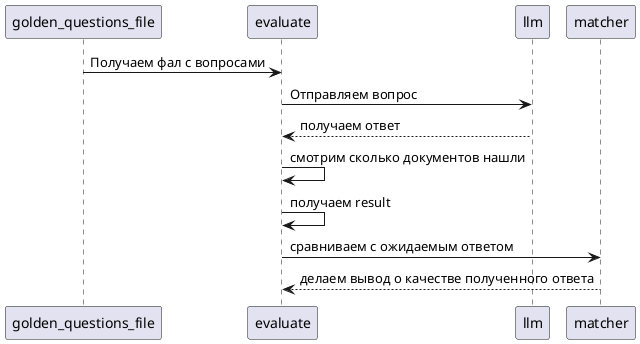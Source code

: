 @startuml
golden_questions_file -> evaluate: Получаем фал с вопросами
evaluate -> llm: Отправляем вопрос
llm --> evaluate: получаем ответ
evaluate -> evaluate: смотрим сколько документов нашли
evaluate -> evaluate: получаем result
evaluate -> matcher: сравниваем с ожидаемым ответом
matcher --> evaluate: делаем вывод о качестве полученного ответа




@enduml
